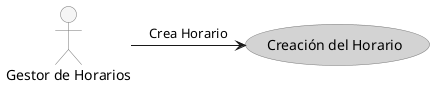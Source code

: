 @startuml

skinparam usecase {
  BackgroundColor #D3D3D3  
  BorderColor #808080     
}

skinparam actor {
  BackgroundColor #f5f5f5
  BorderColor #757575
}

actor "Gestor de Horarios" as Gestor
usecase "Creación del Horario" as Creacion

Gestor -right-> Creacion : Crea Horario

@enduml